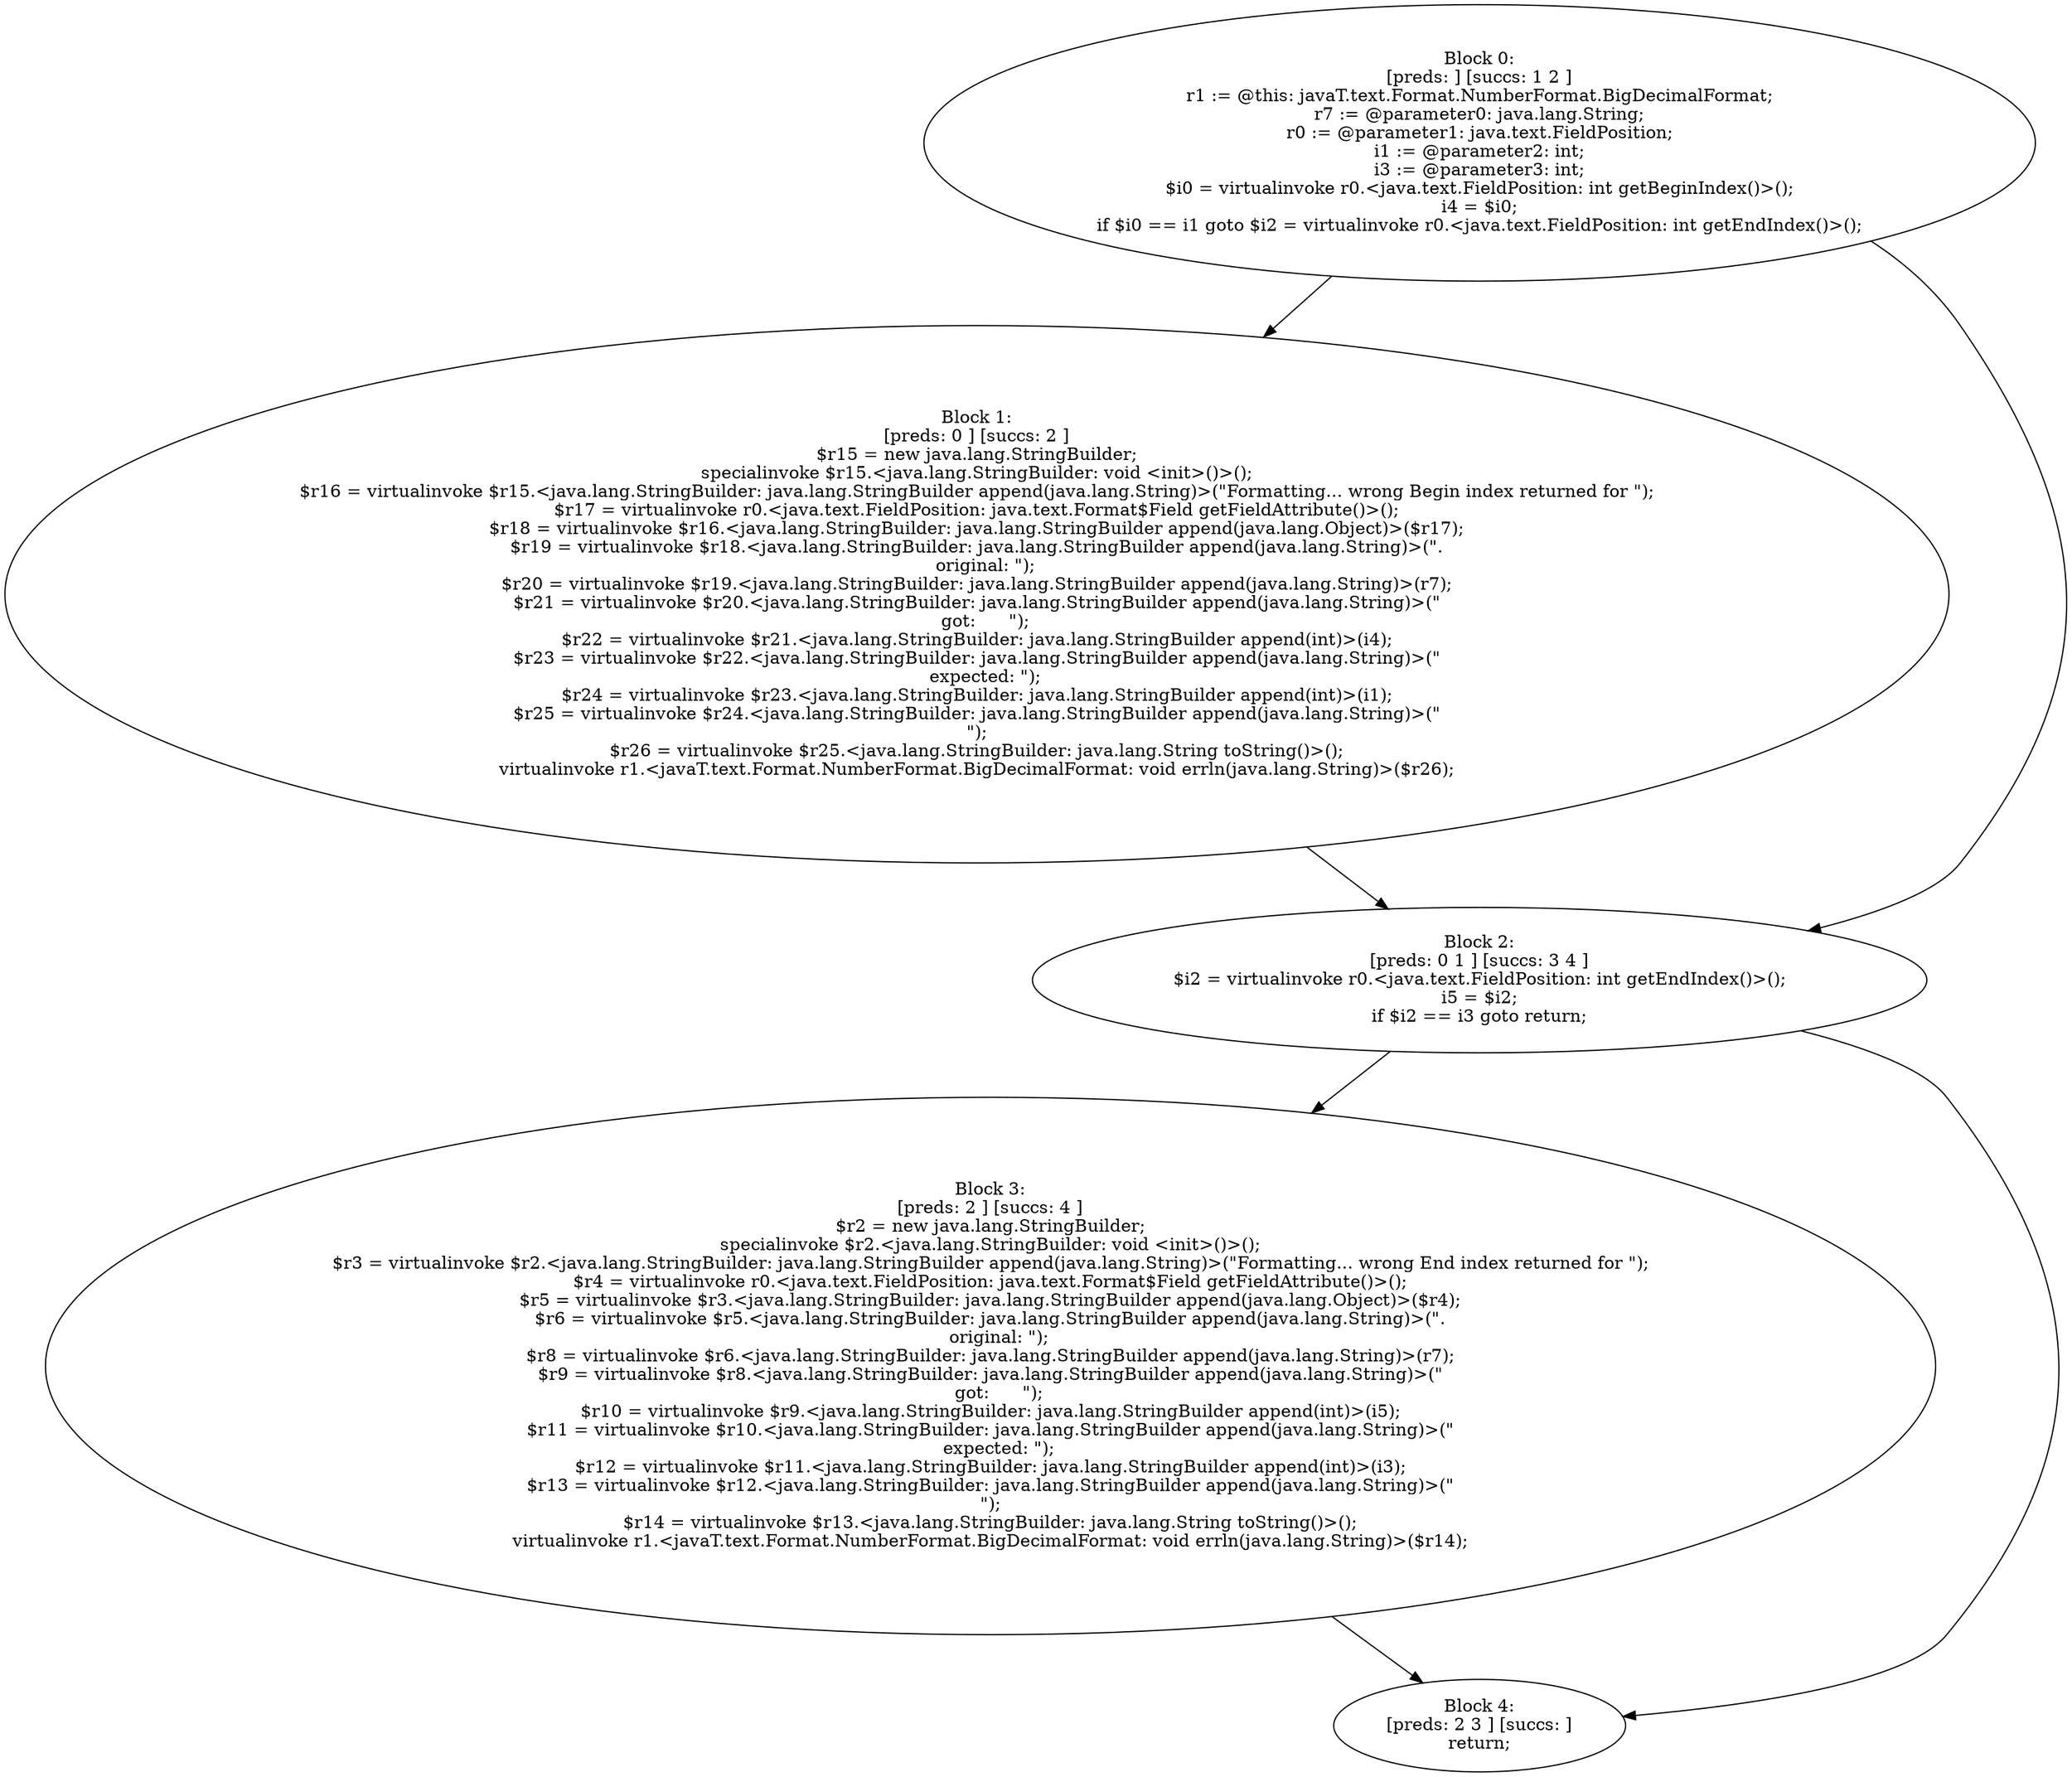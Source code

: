 digraph "unitGraph" {
    "Block 0:
[preds: ] [succs: 1 2 ]
r1 := @this: javaT.text.Format.NumberFormat.BigDecimalFormat;
r7 := @parameter0: java.lang.String;
r0 := @parameter1: java.text.FieldPosition;
i1 := @parameter2: int;
i3 := @parameter3: int;
$i0 = virtualinvoke r0.<java.text.FieldPosition: int getBeginIndex()>();
i4 = $i0;
if $i0 == i1 goto $i2 = virtualinvoke r0.<java.text.FieldPosition: int getEndIndex()>();
"
    "Block 1:
[preds: 0 ] [succs: 2 ]
$r15 = new java.lang.StringBuilder;
specialinvoke $r15.<java.lang.StringBuilder: void <init>()>();
$r16 = virtualinvoke $r15.<java.lang.StringBuilder: java.lang.StringBuilder append(java.lang.String)>(\"Formatting... wrong Begin index returned for \");
$r17 = virtualinvoke r0.<java.text.FieldPosition: java.text.Format$Field getFieldAttribute()>();
$r18 = virtualinvoke $r16.<java.lang.StringBuilder: java.lang.StringBuilder append(java.lang.Object)>($r17);
$r19 = virtualinvoke $r18.<java.lang.StringBuilder: java.lang.StringBuilder append(java.lang.String)>(\".\n   original: \");
$r20 = virtualinvoke $r19.<java.lang.StringBuilder: java.lang.StringBuilder append(java.lang.String)>(r7);
$r21 = virtualinvoke $r20.<java.lang.StringBuilder: java.lang.StringBuilder append(java.lang.String)>(\"\n   got:      \");
$r22 = virtualinvoke $r21.<java.lang.StringBuilder: java.lang.StringBuilder append(int)>(i4);
$r23 = virtualinvoke $r22.<java.lang.StringBuilder: java.lang.StringBuilder append(java.lang.String)>(\"\n   expected: \");
$r24 = virtualinvoke $r23.<java.lang.StringBuilder: java.lang.StringBuilder append(int)>(i1);
$r25 = virtualinvoke $r24.<java.lang.StringBuilder: java.lang.StringBuilder append(java.lang.String)>(\"\n\");
$r26 = virtualinvoke $r25.<java.lang.StringBuilder: java.lang.String toString()>();
virtualinvoke r1.<javaT.text.Format.NumberFormat.BigDecimalFormat: void errln(java.lang.String)>($r26);
"
    "Block 2:
[preds: 0 1 ] [succs: 3 4 ]
$i2 = virtualinvoke r0.<java.text.FieldPosition: int getEndIndex()>();
i5 = $i2;
if $i2 == i3 goto return;
"
    "Block 3:
[preds: 2 ] [succs: 4 ]
$r2 = new java.lang.StringBuilder;
specialinvoke $r2.<java.lang.StringBuilder: void <init>()>();
$r3 = virtualinvoke $r2.<java.lang.StringBuilder: java.lang.StringBuilder append(java.lang.String)>(\"Formatting... wrong End index returned for \");
$r4 = virtualinvoke r0.<java.text.FieldPosition: java.text.Format$Field getFieldAttribute()>();
$r5 = virtualinvoke $r3.<java.lang.StringBuilder: java.lang.StringBuilder append(java.lang.Object)>($r4);
$r6 = virtualinvoke $r5.<java.lang.StringBuilder: java.lang.StringBuilder append(java.lang.String)>(\".\n   original: \");
$r8 = virtualinvoke $r6.<java.lang.StringBuilder: java.lang.StringBuilder append(java.lang.String)>(r7);
$r9 = virtualinvoke $r8.<java.lang.StringBuilder: java.lang.StringBuilder append(java.lang.String)>(\"\n   got:      \");
$r10 = virtualinvoke $r9.<java.lang.StringBuilder: java.lang.StringBuilder append(int)>(i5);
$r11 = virtualinvoke $r10.<java.lang.StringBuilder: java.lang.StringBuilder append(java.lang.String)>(\"\n   expected: \");
$r12 = virtualinvoke $r11.<java.lang.StringBuilder: java.lang.StringBuilder append(int)>(i3);
$r13 = virtualinvoke $r12.<java.lang.StringBuilder: java.lang.StringBuilder append(java.lang.String)>(\"\n\");
$r14 = virtualinvoke $r13.<java.lang.StringBuilder: java.lang.String toString()>();
virtualinvoke r1.<javaT.text.Format.NumberFormat.BigDecimalFormat: void errln(java.lang.String)>($r14);
"
    "Block 4:
[preds: 2 3 ] [succs: ]
return;
"
    "Block 0:
[preds: ] [succs: 1 2 ]
r1 := @this: javaT.text.Format.NumberFormat.BigDecimalFormat;
r7 := @parameter0: java.lang.String;
r0 := @parameter1: java.text.FieldPosition;
i1 := @parameter2: int;
i3 := @parameter3: int;
$i0 = virtualinvoke r0.<java.text.FieldPosition: int getBeginIndex()>();
i4 = $i0;
if $i0 == i1 goto $i2 = virtualinvoke r0.<java.text.FieldPosition: int getEndIndex()>();
"->"Block 1:
[preds: 0 ] [succs: 2 ]
$r15 = new java.lang.StringBuilder;
specialinvoke $r15.<java.lang.StringBuilder: void <init>()>();
$r16 = virtualinvoke $r15.<java.lang.StringBuilder: java.lang.StringBuilder append(java.lang.String)>(\"Formatting... wrong Begin index returned for \");
$r17 = virtualinvoke r0.<java.text.FieldPosition: java.text.Format$Field getFieldAttribute()>();
$r18 = virtualinvoke $r16.<java.lang.StringBuilder: java.lang.StringBuilder append(java.lang.Object)>($r17);
$r19 = virtualinvoke $r18.<java.lang.StringBuilder: java.lang.StringBuilder append(java.lang.String)>(\".\n   original: \");
$r20 = virtualinvoke $r19.<java.lang.StringBuilder: java.lang.StringBuilder append(java.lang.String)>(r7);
$r21 = virtualinvoke $r20.<java.lang.StringBuilder: java.lang.StringBuilder append(java.lang.String)>(\"\n   got:      \");
$r22 = virtualinvoke $r21.<java.lang.StringBuilder: java.lang.StringBuilder append(int)>(i4);
$r23 = virtualinvoke $r22.<java.lang.StringBuilder: java.lang.StringBuilder append(java.lang.String)>(\"\n   expected: \");
$r24 = virtualinvoke $r23.<java.lang.StringBuilder: java.lang.StringBuilder append(int)>(i1);
$r25 = virtualinvoke $r24.<java.lang.StringBuilder: java.lang.StringBuilder append(java.lang.String)>(\"\n\");
$r26 = virtualinvoke $r25.<java.lang.StringBuilder: java.lang.String toString()>();
virtualinvoke r1.<javaT.text.Format.NumberFormat.BigDecimalFormat: void errln(java.lang.String)>($r26);
";
    "Block 0:
[preds: ] [succs: 1 2 ]
r1 := @this: javaT.text.Format.NumberFormat.BigDecimalFormat;
r7 := @parameter0: java.lang.String;
r0 := @parameter1: java.text.FieldPosition;
i1 := @parameter2: int;
i3 := @parameter3: int;
$i0 = virtualinvoke r0.<java.text.FieldPosition: int getBeginIndex()>();
i4 = $i0;
if $i0 == i1 goto $i2 = virtualinvoke r0.<java.text.FieldPosition: int getEndIndex()>();
"->"Block 2:
[preds: 0 1 ] [succs: 3 4 ]
$i2 = virtualinvoke r0.<java.text.FieldPosition: int getEndIndex()>();
i5 = $i2;
if $i2 == i3 goto return;
";
    "Block 1:
[preds: 0 ] [succs: 2 ]
$r15 = new java.lang.StringBuilder;
specialinvoke $r15.<java.lang.StringBuilder: void <init>()>();
$r16 = virtualinvoke $r15.<java.lang.StringBuilder: java.lang.StringBuilder append(java.lang.String)>(\"Formatting... wrong Begin index returned for \");
$r17 = virtualinvoke r0.<java.text.FieldPosition: java.text.Format$Field getFieldAttribute()>();
$r18 = virtualinvoke $r16.<java.lang.StringBuilder: java.lang.StringBuilder append(java.lang.Object)>($r17);
$r19 = virtualinvoke $r18.<java.lang.StringBuilder: java.lang.StringBuilder append(java.lang.String)>(\".\n   original: \");
$r20 = virtualinvoke $r19.<java.lang.StringBuilder: java.lang.StringBuilder append(java.lang.String)>(r7);
$r21 = virtualinvoke $r20.<java.lang.StringBuilder: java.lang.StringBuilder append(java.lang.String)>(\"\n   got:      \");
$r22 = virtualinvoke $r21.<java.lang.StringBuilder: java.lang.StringBuilder append(int)>(i4);
$r23 = virtualinvoke $r22.<java.lang.StringBuilder: java.lang.StringBuilder append(java.lang.String)>(\"\n   expected: \");
$r24 = virtualinvoke $r23.<java.lang.StringBuilder: java.lang.StringBuilder append(int)>(i1);
$r25 = virtualinvoke $r24.<java.lang.StringBuilder: java.lang.StringBuilder append(java.lang.String)>(\"\n\");
$r26 = virtualinvoke $r25.<java.lang.StringBuilder: java.lang.String toString()>();
virtualinvoke r1.<javaT.text.Format.NumberFormat.BigDecimalFormat: void errln(java.lang.String)>($r26);
"->"Block 2:
[preds: 0 1 ] [succs: 3 4 ]
$i2 = virtualinvoke r0.<java.text.FieldPosition: int getEndIndex()>();
i5 = $i2;
if $i2 == i3 goto return;
";
    "Block 2:
[preds: 0 1 ] [succs: 3 4 ]
$i2 = virtualinvoke r0.<java.text.FieldPosition: int getEndIndex()>();
i5 = $i2;
if $i2 == i3 goto return;
"->"Block 3:
[preds: 2 ] [succs: 4 ]
$r2 = new java.lang.StringBuilder;
specialinvoke $r2.<java.lang.StringBuilder: void <init>()>();
$r3 = virtualinvoke $r2.<java.lang.StringBuilder: java.lang.StringBuilder append(java.lang.String)>(\"Formatting... wrong End index returned for \");
$r4 = virtualinvoke r0.<java.text.FieldPosition: java.text.Format$Field getFieldAttribute()>();
$r5 = virtualinvoke $r3.<java.lang.StringBuilder: java.lang.StringBuilder append(java.lang.Object)>($r4);
$r6 = virtualinvoke $r5.<java.lang.StringBuilder: java.lang.StringBuilder append(java.lang.String)>(\".\n   original: \");
$r8 = virtualinvoke $r6.<java.lang.StringBuilder: java.lang.StringBuilder append(java.lang.String)>(r7);
$r9 = virtualinvoke $r8.<java.lang.StringBuilder: java.lang.StringBuilder append(java.lang.String)>(\"\n   got:      \");
$r10 = virtualinvoke $r9.<java.lang.StringBuilder: java.lang.StringBuilder append(int)>(i5);
$r11 = virtualinvoke $r10.<java.lang.StringBuilder: java.lang.StringBuilder append(java.lang.String)>(\"\n   expected: \");
$r12 = virtualinvoke $r11.<java.lang.StringBuilder: java.lang.StringBuilder append(int)>(i3);
$r13 = virtualinvoke $r12.<java.lang.StringBuilder: java.lang.StringBuilder append(java.lang.String)>(\"\n\");
$r14 = virtualinvoke $r13.<java.lang.StringBuilder: java.lang.String toString()>();
virtualinvoke r1.<javaT.text.Format.NumberFormat.BigDecimalFormat: void errln(java.lang.String)>($r14);
";
    "Block 2:
[preds: 0 1 ] [succs: 3 4 ]
$i2 = virtualinvoke r0.<java.text.FieldPosition: int getEndIndex()>();
i5 = $i2;
if $i2 == i3 goto return;
"->"Block 4:
[preds: 2 3 ] [succs: ]
return;
";
    "Block 3:
[preds: 2 ] [succs: 4 ]
$r2 = new java.lang.StringBuilder;
specialinvoke $r2.<java.lang.StringBuilder: void <init>()>();
$r3 = virtualinvoke $r2.<java.lang.StringBuilder: java.lang.StringBuilder append(java.lang.String)>(\"Formatting... wrong End index returned for \");
$r4 = virtualinvoke r0.<java.text.FieldPosition: java.text.Format$Field getFieldAttribute()>();
$r5 = virtualinvoke $r3.<java.lang.StringBuilder: java.lang.StringBuilder append(java.lang.Object)>($r4);
$r6 = virtualinvoke $r5.<java.lang.StringBuilder: java.lang.StringBuilder append(java.lang.String)>(\".\n   original: \");
$r8 = virtualinvoke $r6.<java.lang.StringBuilder: java.lang.StringBuilder append(java.lang.String)>(r7);
$r9 = virtualinvoke $r8.<java.lang.StringBuilder: java.lang.StringBuilder append(java.lang.String)>(\"\n   got:      \");
$r10 = virtualinvoke $r9.<java.lang.StringBuilder: java.lang.StringBuilder append(int)>(i5);
$r11 = virtualinvoke $r10.<java.lang.StringBuilder: java.lang.StringBuilder append(java.lang.String)>(\"\n   expected: \");
$r12 = virtualinvoke $r11.<java.lang.StringBuilder: java.lang.StringBuilder append(int)>(i3);
$r13 = virtualinvoke $r12.<java.lang.StringBuilder: java.lang.StringBuilder append(java.lang.String)>(\"\n\");
$r14 = virtualinvoke $r13.<java.lang.StringBuilder: java.lang.String toString()>();
virtualinvoke r1.<javaT.text.Format.NumberFormat.BigDecimalFormat: void errln(java.lang.String)>($r14);
"->"Block 4:
[preds: 2 3 ] [succs: ]
return;
";
}
